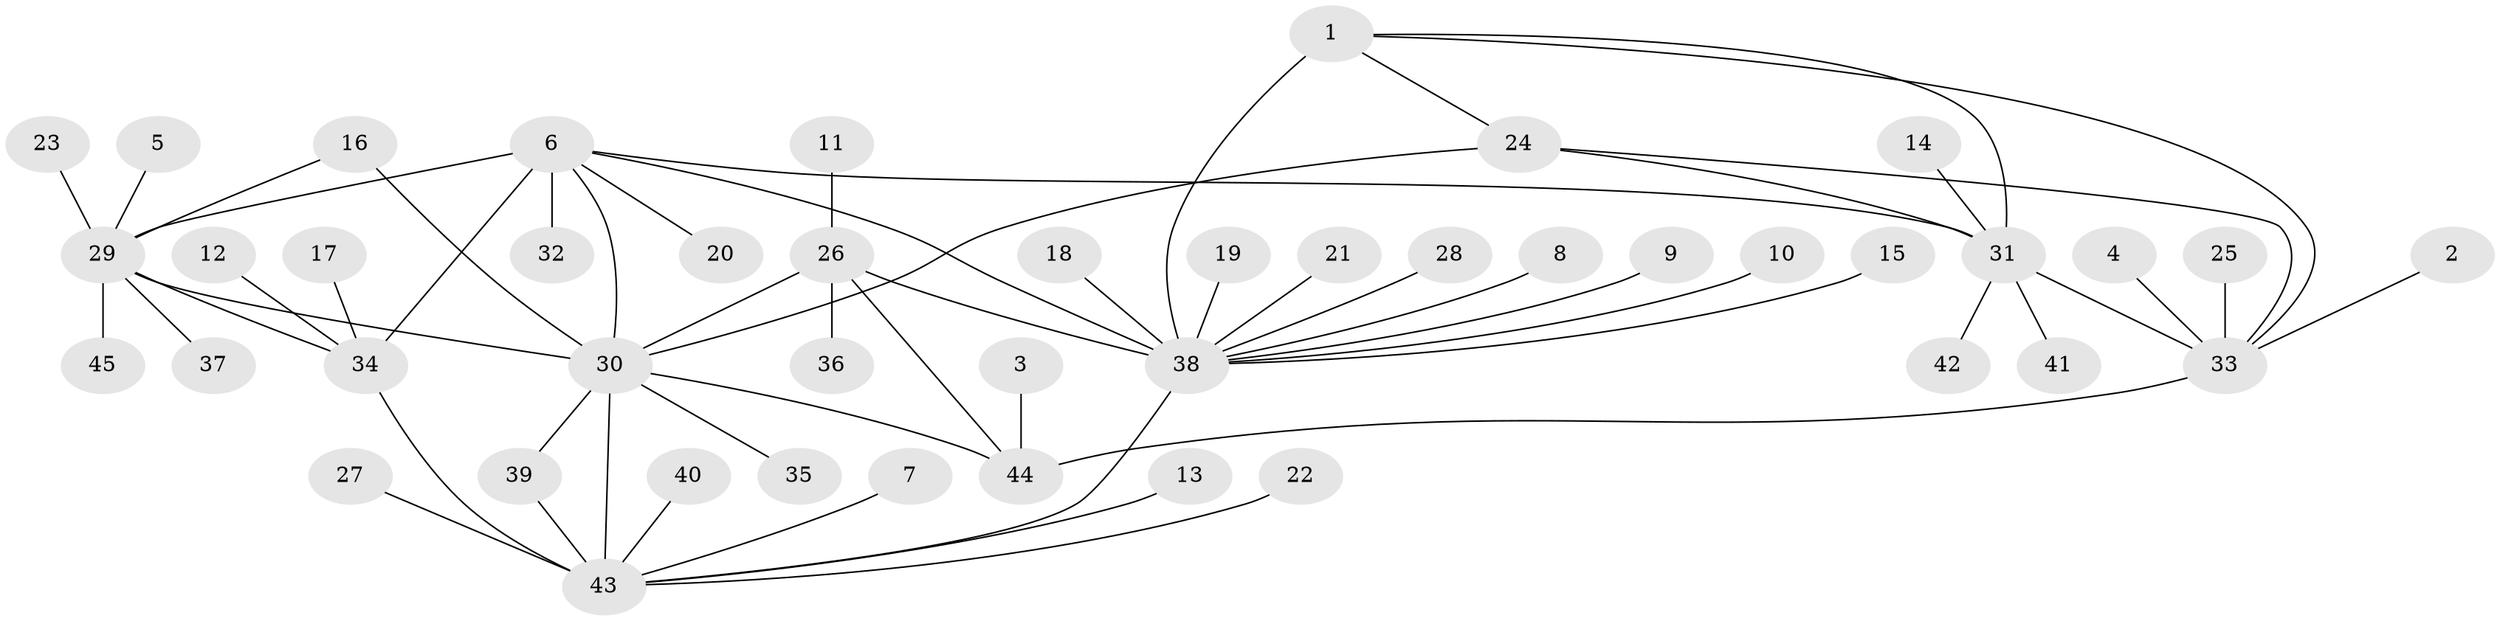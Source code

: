 // original degree distribution, {5: 0.02247191011235955, 9: 0.0449438202247191, 7: 0.033707865168539325, 4: 0.033707865168539325, 6: 0.0449438202247191, 8: 0.011235955056179775, 10: 0.033707865168539325, 1: 0.6292134831460674, 2: 0.1348314606741573, 3: 0.011235955056179775}
// Generated by graph-tools (version 1.1) at 2025/50/03/09/25 03:50:27]
// undirected, 45 vertices, 58 edges
graph export_dot {
graph [start="1"]
  node [color=gray90,style=filled];
  1;
  2;
  3;
  4;
  5;
  6;
  7;
  8;
  9;
  10;
  11;
  12;
  13;
  14;
  15;
  16;
  17;
  18;
  19;
  20;
  21;
  22;
  23;
  24;
  25;
  26;
  27;
  28;
  29;
  30;
  31;
  32;
  33;
  34;
  35;
  36;
  37;
  38;
  39;
  40;
  41;
  42;
  43;
  44;
  45;
  1 -- 24 [weight=1.0];
  1 -- 31 [weight=1.0];
  1 -- 33 [weight=1.0];
  1 -- 38 [weight=3.0];
  2 -- 33 [weight=1.0];
  3 -- 44 [weight=1.0];
  4 -- 33 [weight=1.0];
  5 -- 29 [weight=1.0];
  6 -- 20 [weight=1.0];
  6 -- 29 [weight=2.0];
  6 -- 30 [weight=1.0];
  6 -- 31 [weight=1.0];
  6 -- 32 [weight=1.0];
  6 -- 34 [weight=2.0];
  6 -- 38 [weight=1.0];
  7 -- 43 [weight=1.0];
  8 -- 38 [weight=1.0];
  9 -- 38 [weight=1.0];
  10 -- 38 [weight=1.0];
  11 -- 26 [weight=1.0];
  12 -- 34 [weight=1.0];
  13 -- 43 [weight=1.0];
  14 -- 31 [weight=1.0];
  15 -- 38 [weight=1.0];
  16 -- 29 [weight=1.0];
  16 -- 30 [weight=1.0];
  17 -- 34 [weight=1.0];
  18 -- 38 [weight=1.0];
  19 -- 38 [weight=1.0];
  21 -- 38 [weight=1.0];
  22 -- 43 [weight=1.0];
  23 -- 29 [weight=1.0];
  24 -- 30 [weight=1.0];
  24 -- 31 [weight=1.0];
  24 -- 33 [weight=1.0];
  25 -- 33 [weight=1.0];
  26 -- 30 [weight=1.0];
  26 -- 36 [weight=1.0];
  26 -- 38 [weight=1.0];
  26 -- 44 [weight=2.0];
  27 -- 43 [weight=1.0];
  28 -- 38 [weight=1.0];
  29 -- 30 [weight=1.0];
  29 -- 34 [weight=1.0];
  29 -- 37 [weight=1.0];
  29 -- 45 [weight=1.0];
  30 -- 35 [weight=1.0];
  30 -- 39 [weight=1.0];
  30 -- 43 [weight=3.0];
  30 -- 44 [weight=2.0];
  31 -- 33 [weight=1.0];
  31 -- 41 [weight=1.0];
  31 -- 42 [weight=1.0];
  33 -- 44 [weight=1.0];
  34 -- 43 [weight=1.0];
  38 -- 43 [weight=1.0];
  39 -- 43 [weight=1.0];
  40 -- 43 [weight=1.0];
}
